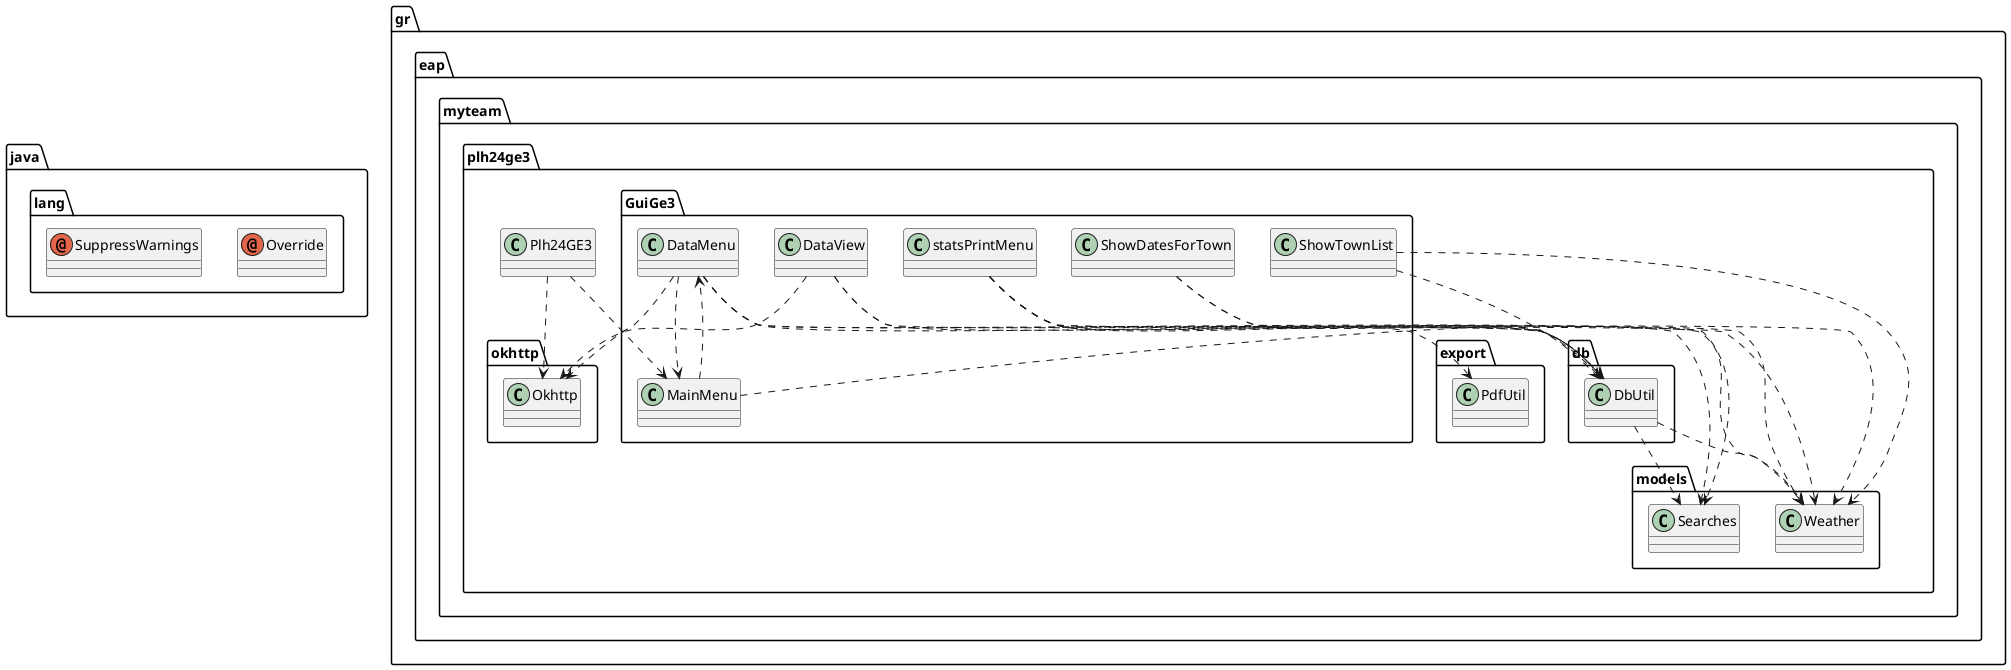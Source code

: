 @startuml
annotation java.lang.Override
annotation java.lang.SuppressWarnings

class gr.eap.myteam.plh24ge3.GuiGe3.DataMenu
class gr.eap.myteam.plh24ge3.GuiGe3.DataView
class gr.eap.myteam.plh24ge3.GuiGe3.MainMenu
class gr.eap.myteam.plh24ge3.GuiGe3.ShowDatesForTown
class gr.eap.myteam.plh24ge3.GuiGe3.ShowTownList
class gr.eap.myteam.plh24ge3.GuiGe3.statsPrintMenu
class gr.eap.myteam.plh24ge3.Plh24GE3
class gr.eap.myteam.plh24ge3.db.DbUtil
class gr.eap.myteam.plh24ge3.export.PdfUtil
class gr.eap.myteam.plh24ge3.models.Searches
class gr.eap.myteam.plh24ge3.models.Weather
class gr.eap.myteam.plh24ge3.okhttp.Okhttp

gr.eap.myteam.plh24ge3.GuiGe3.DataMenu ..> gr.eap.myteam.plh24ge3.GuiGe3.MainMenu
gr.eap.myteam.plh24ge3.GuiGe3.DataMenu ..> gr.eap.myteam.plh24ge3.db.DbUtil
gr.eap.myteam.plh24ge3.GuiGe3.DataMenu ..> gr.eap.myteam.plh24ge3.models.Searches
gr.eap.myteam.plh24ge3.GuiGe3.DataMenu ..> gr.eap.myteam.plh24ge3.models.Weather
gr.eap.myteam.plh24ge3.GuiGe3.DataMenu ..> gr.eap.myteam.plh24ge3.okhttp.Okhttp
gr.eap.myteam.plh24ge3.GuiGe3.DataView ..> gr.eap.myteam.plh24ge3.db.DbUtil
gr.eap.myteam.plh24ge3.GuiGe3.DataView ..> gr.eap.myteam.plh24ge3.models.Weather
gr.eap.myteam.plh24ge3.GuiGe3.DataView ..> gr.eap.myteam.plh24ge3.okhttp.Okhttp
gr.eap.myteam.plh24ge3.GuiGe3.MainMenu ..> gr.eap.myteam.plh24ge3.GuiGe3.DataMenu
gr.eap.myteam.plh24ge3.GuiGe3.MainMenu ..> gr.eap.myteam.plh24ge3.db.DbUtil
gr.eap.myteam.plh24ge3.GuiGe3.ShowDatesForTown ..> gr.eap.myteam.plh24ge3.db.DbUtil
gr.eap.myteam.plh24ge3.GuiGe3.ShowDatesForTown ..> gr.eap.myteam.plh24ge3.models.Weather
gr.eap.myteam.plh24ge3.GuiGe3.ShowTownList ..> gr.eap.myteam.plh24ge3.db.DbUtil
gr.eap.myteam.plh24ge3.GuiGe3.ShowTownList ..> gr.eap.myteam.plh24ge3.models.Weather
gr.eap.myteam.plh24ge3.GuiGe3.statsPrintMenu ..> gr.eap.myteam.plh24ge3.db.DbUtil
gr.eap.myteam.plh24ge3.GuiGe3.statsPrintMenu ..> gr.eap.myteam.plh24ge3.export.PdfUtil
gr.eap.myteam.plh24ge3.GuiGe3.statsPrintMenu ..> gr.eap.myteam.plh24ge3.models.Searches
gr.eap.myteam.plh24ge3.GuiGe3.statsPrintMenu ..> gr.eap.myteam.plh24ge3.models.Weather
gr.eap.myteam.plh24ge3.Plh24GE3 ..> gr.eap.myteam.plh24ge3.GuiGe3.MainMenu
gr.eap.myteam.plh24ge3.Plh24GE3 ..> gr.eap.myteam.plh24ge3.okhttp.Okhttp
gr.eap.myteam.plh24ge3.db.DbUtil ..> gr.eap.myteam.plh24ge3.models.Searches
gr.eap.myteam.plh24ge3.db.DbUtil ..> gr.eap.myteam.plh24ge3.models.Weather

@enduml